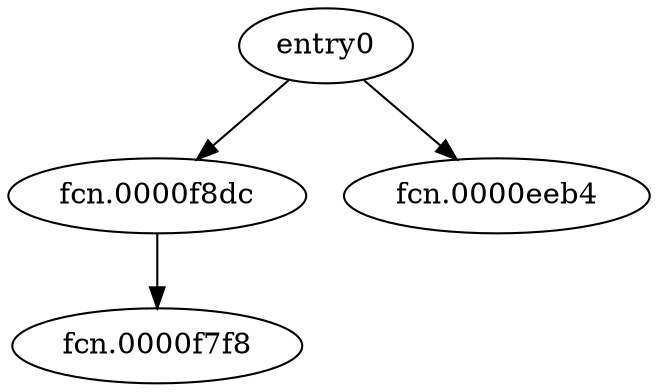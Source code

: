 digraph code {
  "0x0000ee04" [label="entry0"];
  "0x0000ee04" -> "0x0000f8dc";
  "0x0000f8dc" [label="fcn.0000f8dc"];
  "0x0000ee04" -> "0x0000eeb4";
  "0x0000eeb4" [label="fcn.0000eeb4"];
  "0x0000f8dc" [label="fcn.0000f8dc"];
  "0x0000f8dc" -> "0x0000f7f8";
  "0x0000f7f8" [label="fcn.0000f7f8"];
}